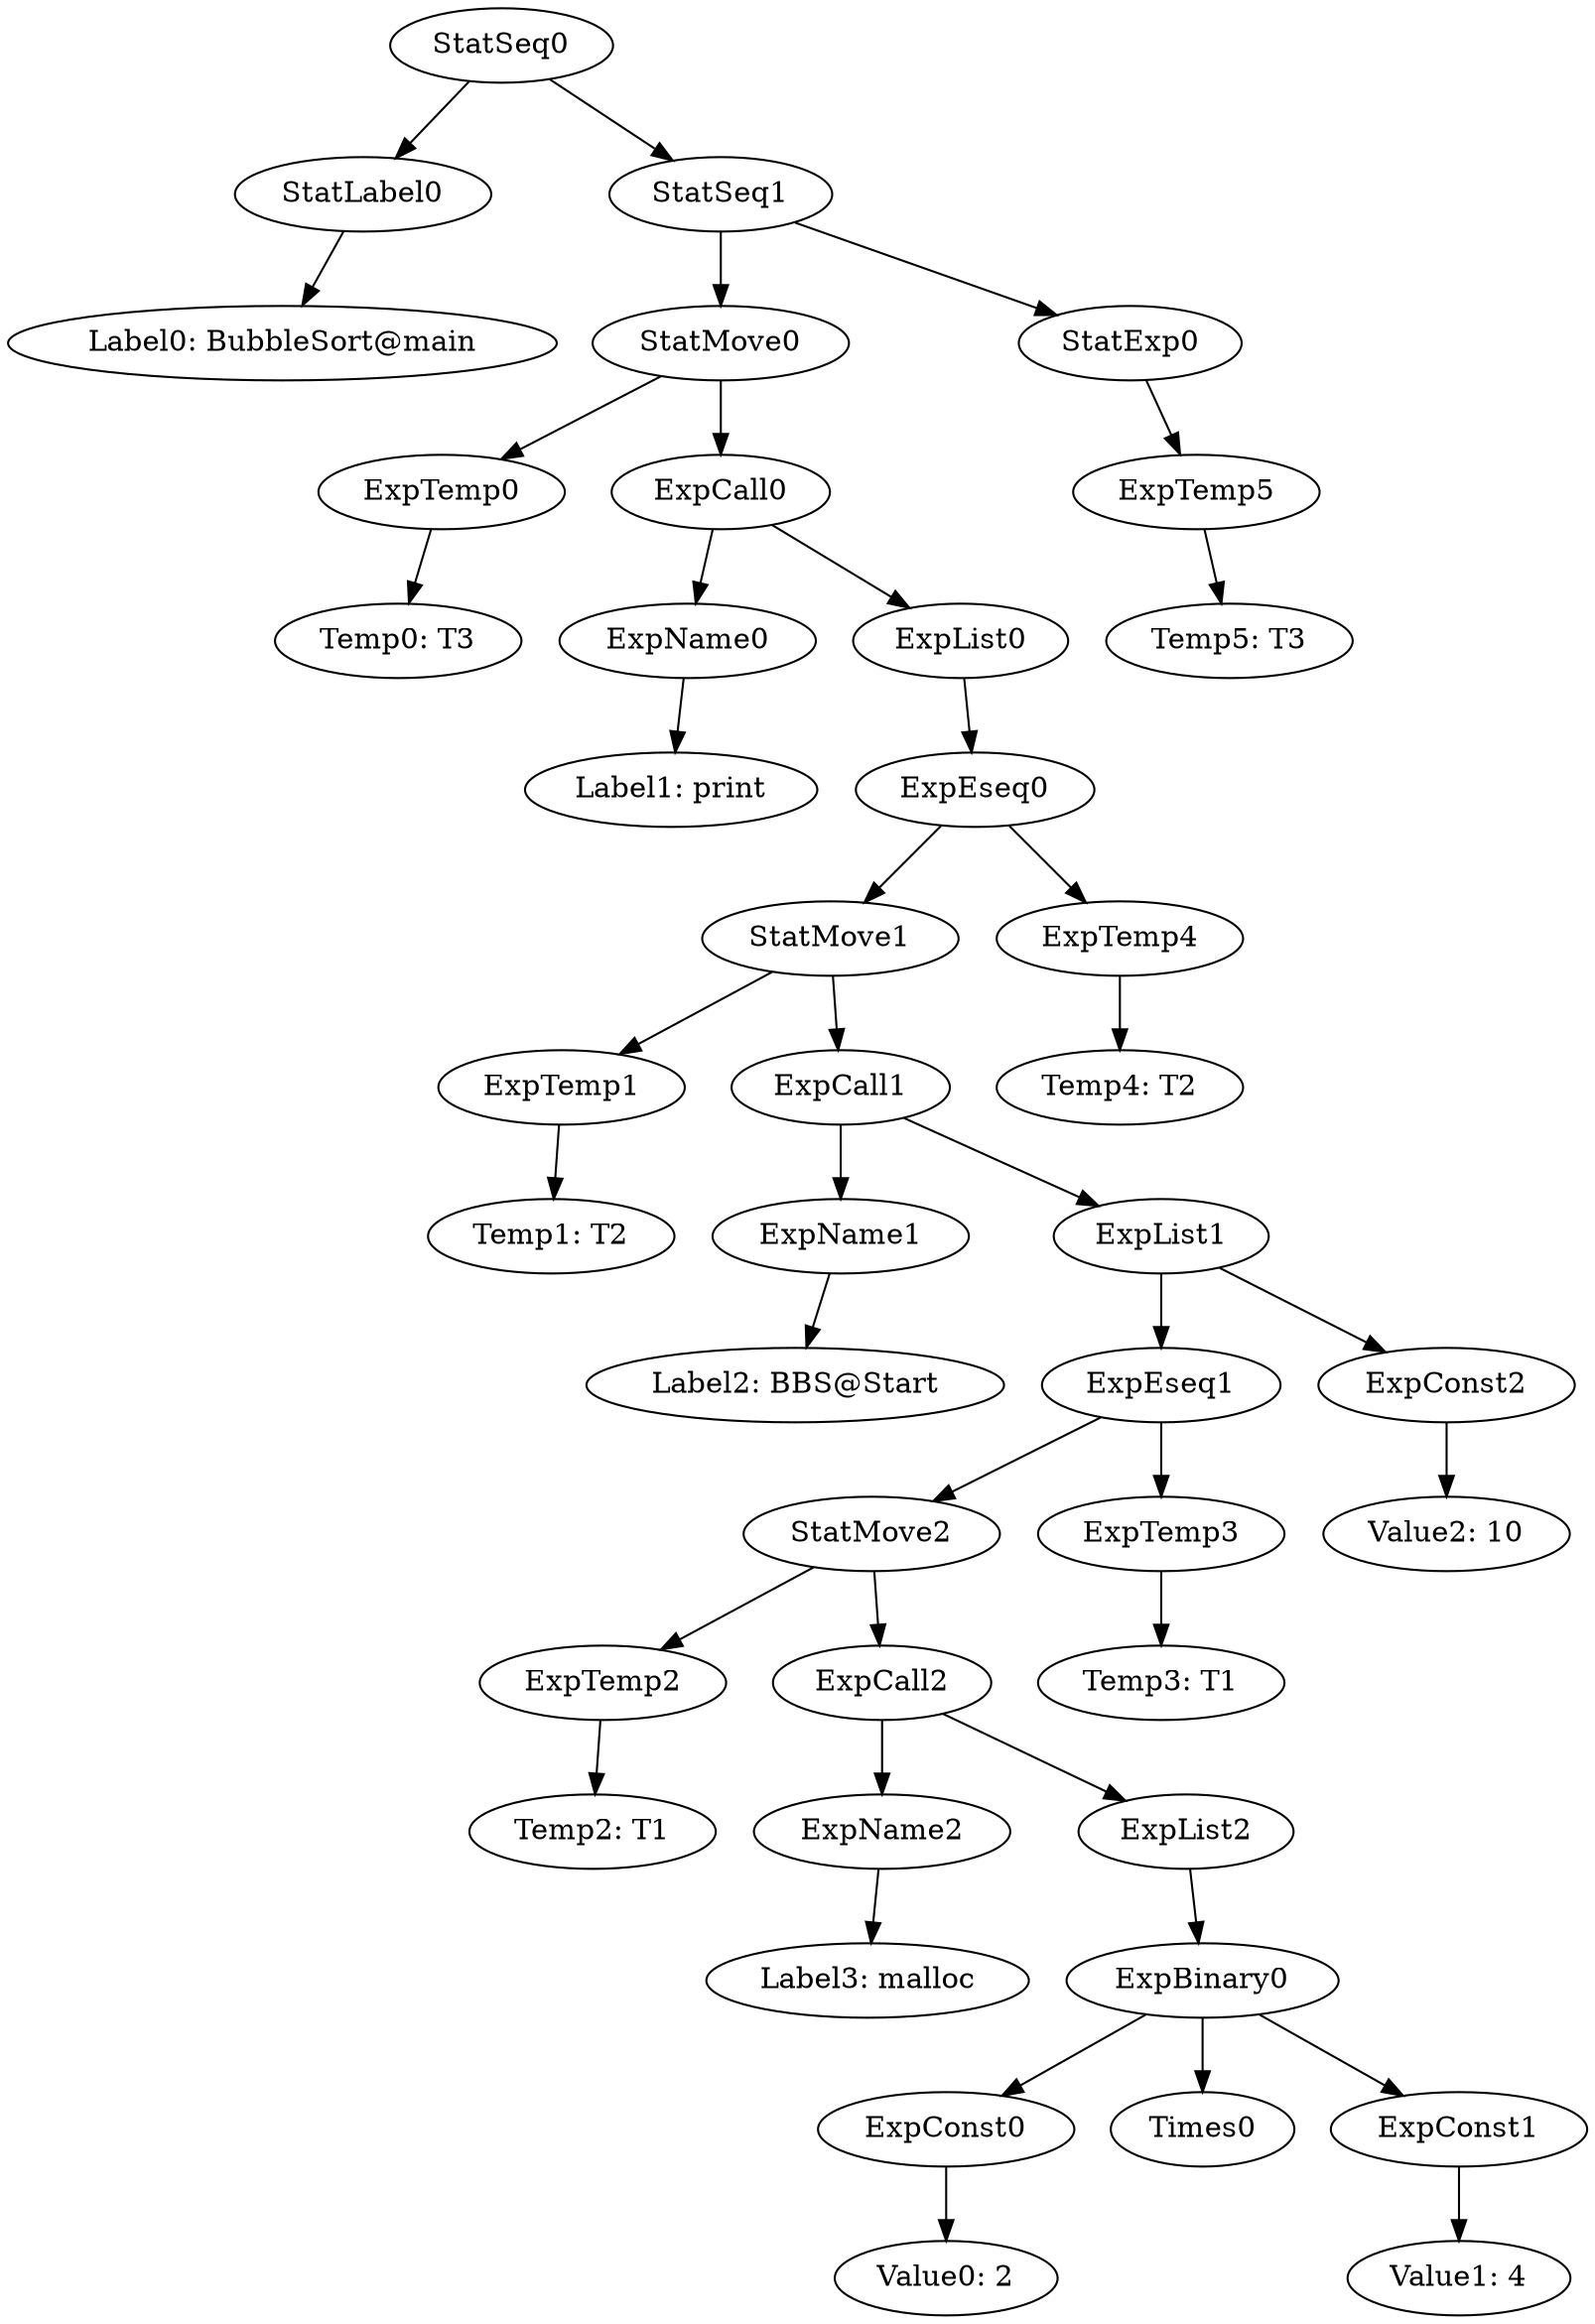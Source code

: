 digraph {
	ordering = out;
	StatExp0 -> ExpTemp5;
	ExpList0 -> ExpEseq0;
	ExpTemp4 -> "Temp4: T2";
	ExpEseq0 -> StatMove1;
	ExpEseq0 -> ExpTemp4;
	ExpName1 -> "Label2: BBS@Start";
	StatMove1 -> ExpTemp1;
	StatMove1 -> ExpCall1;
	StatSeq1 -> StatMove0;
	StatSeq1 -> StatExp0;
	ExpConst1 -> "Value1: 4";
	ExpList1 -> ExpEseq1;
	ExpList1 -> ExpConst2;
	ExpCall0 -> ExpName0;
	ExpCall0 -> ExpList0;
	ExpName0 -> "Label1: print";
	StatLabel0 -> "Label0: BubbleSort@main";
	ExpTemp3 -> "Temp3: T1";
	ExpTemp0 -> "Temp0: T3";
	ExpList2 -> ExpBinary0;
	ExpCall1 -> ExpName1;
	ExpCall1 -> ExpList1;
	ExpTemp2 -> "Temp2: T1";
	StatMove2 -> ExpTemp2;
	StatMove2 -> ExpCall2;
	ExpTemp5 -> "Temp5: T3";
	ExpTemp1 -> "Temp1: T2";
	StatSeq0 -> StatLabel0;
	StatSeq0 -> StatSeq1;
	ExpName2 -> "Label3: malloc";
	ExpConst0 -> "Value0: 2";
	ExpBinary0 -> ExpConst0;
	ExpBinary0 -> Times0;
	ExpBinary0 -> ExpConst1;
	StatMove0 -> ExpTemp0;
	StatMove0 -> ExpCall0;
	ExpEseq1 -> StatMove2;
	ExpEseq1 -> ExpTemp3;
	ExpCall2 -> ExpName2;
	ExpCall2 -> ExpList2;
	ExpConst2 -> "Value2: 10";
}

